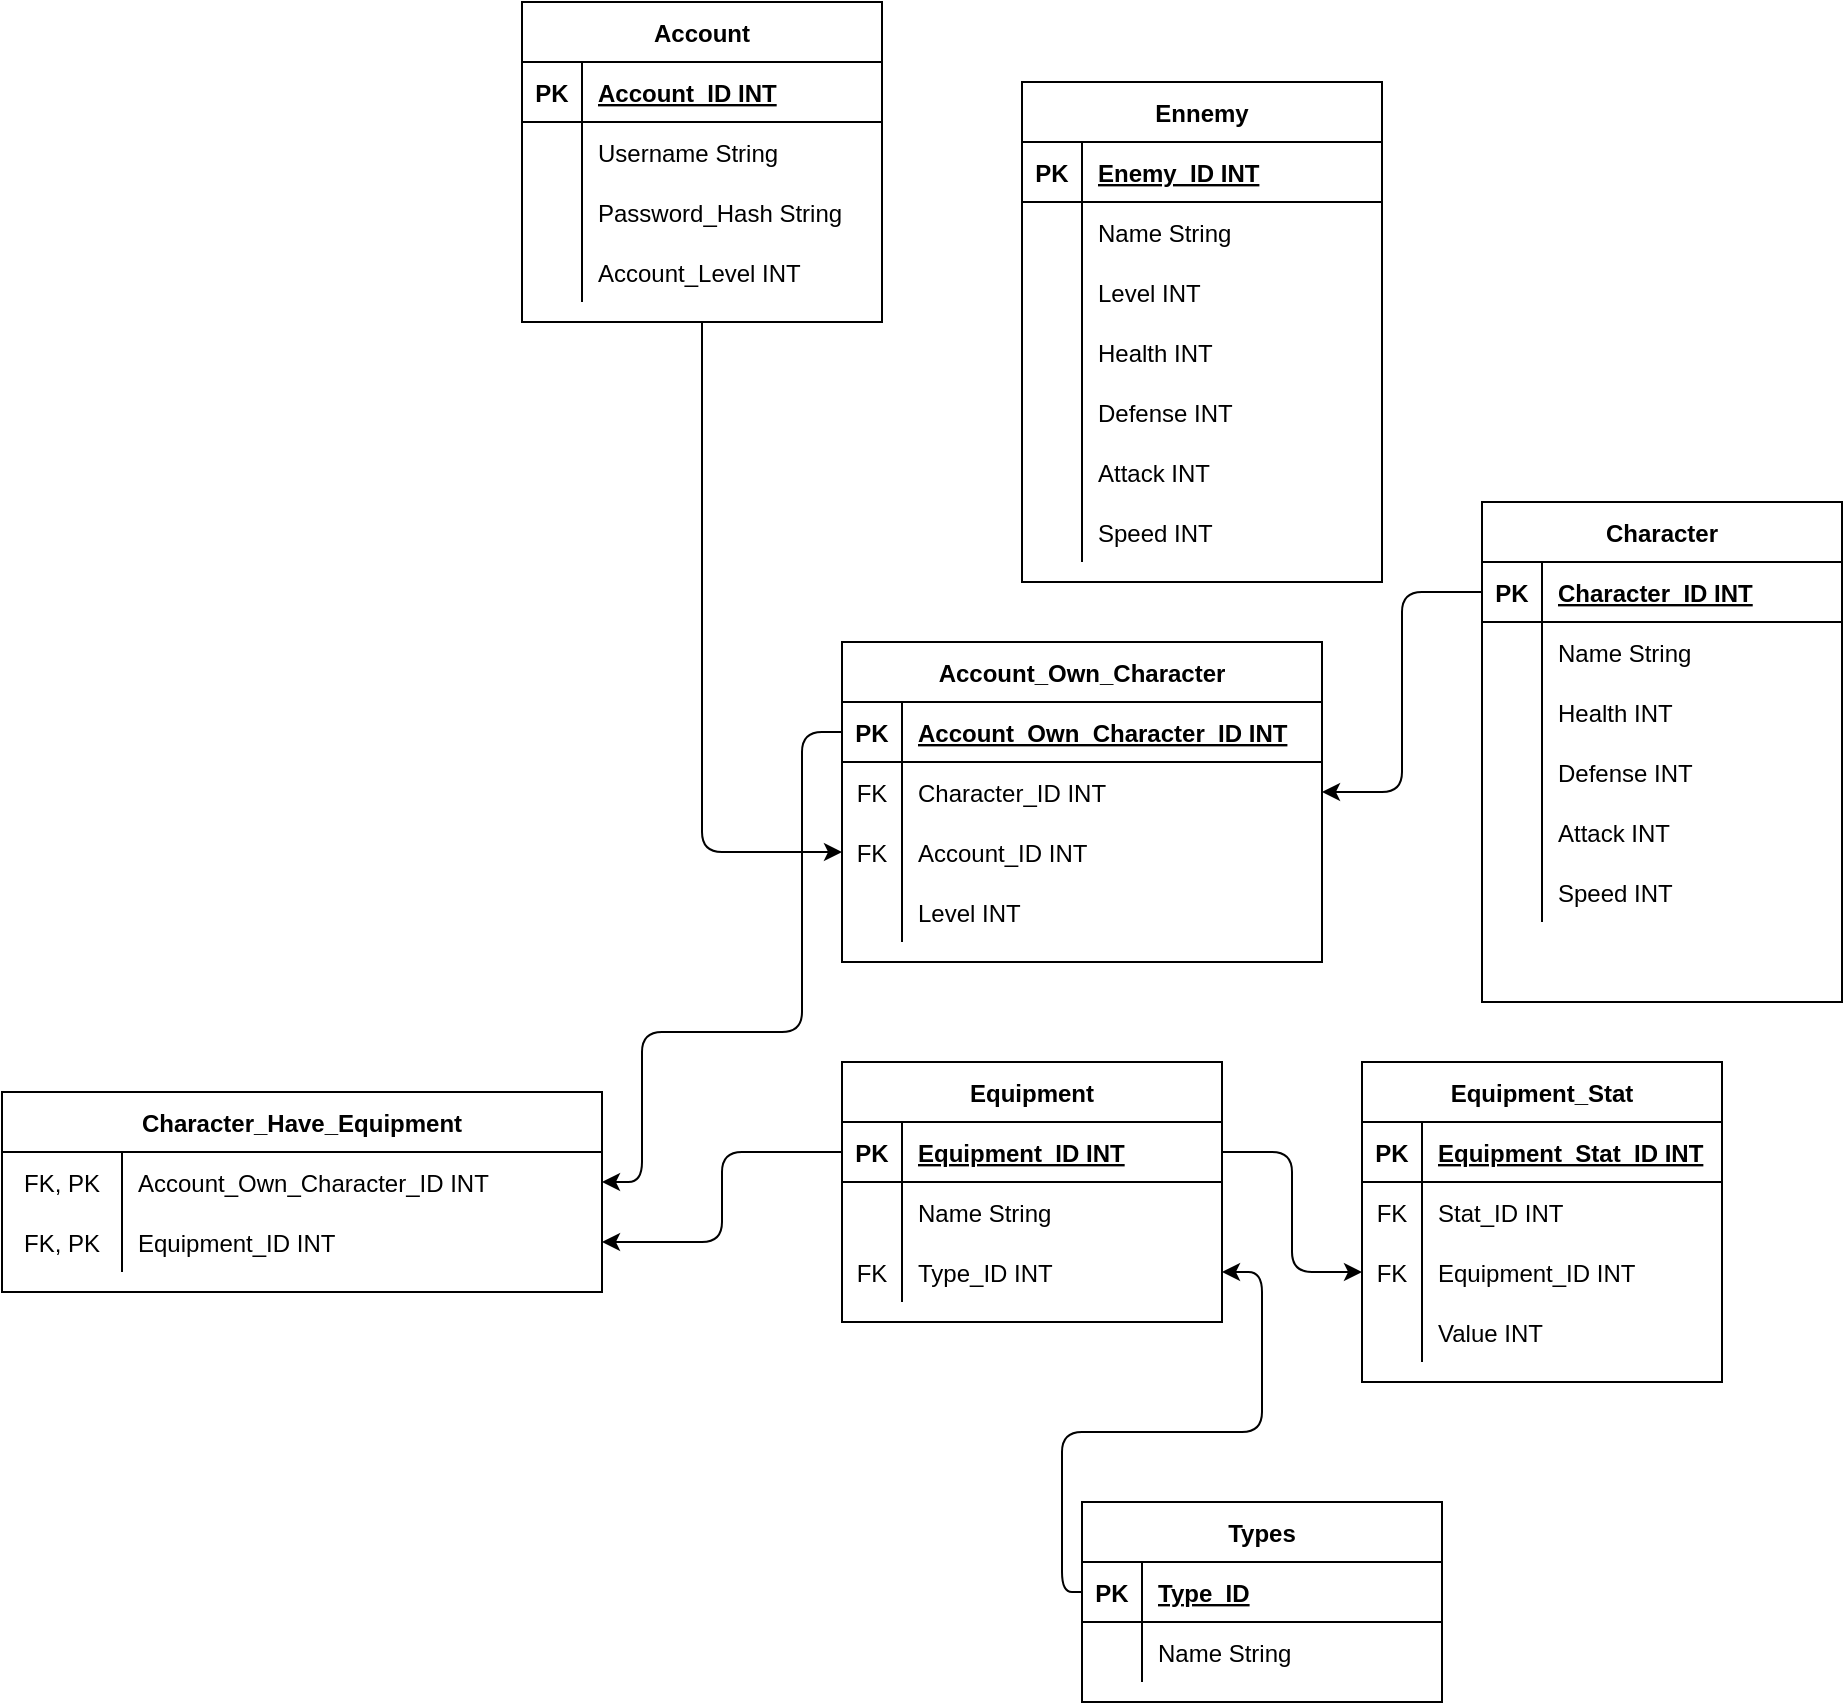<mxfile version="14.1.8" type="device"><diagram id="8hLPaaKzx66WJGvUgA-z" name="Page-1"><mxGraphModel dx="2489" dy="862" grid="1" gridSize="10" guides="1" tooltips="1" connect="1" arrows="1" fold="1" page="1" pageScale="1" pageWidth="827" pageHeight="1169" math="0" shadow="0"><root><mxCell id="0"/><mxCell id="1" parent="0"/><mxCell id="Fsltv_npvF8DQwQNt9KI-1" value="Account" style="shape=table;startSize=30;container=1;collapsible=1;childLayout=tableLayout;fixedRows=1;rowLines=0;fontStyle=1;align=center;resizeLast=1;" parent="1" vertex="1"><mxGeometry x="120" y="170" width="180" height="160" as="geometry"/></mxCell><mxCell id="Fsltv_npvF8DQwQNt9KI-2" value="" style="shape=partialRectangle;collapsible=0;dropTarget=0;pointerEvents=0;fillColor=none;top=0;left=0;bottom=1;right=0;points=[[0,0.5],[1,0.5]];portConstraint=eastwest;" parent="Fsltv_npvF8DQwQNt9KI-1" vertex="1"><mxGeometry y="30" width="180" height="30" as="geometry"/></mxCell><mxCell id="Fsltv_npvF8DQwQNt9KI-3" value="PK" style="shape=partialRectangle;connectable=0;fillColor=none;top=0;left=0;bottom=0;right=0;fontStyle=1;overflow=hidden;" parent="Fsltv_npvF8DQwQNt9KI-2" vertex="1"><mxGeometry width="30" height="30" as="geometry"/></mxCell><mxCell id="Fsltv_npvF8DQwQNt9KI-4" value="Account_ID INT" style="shape=partialRectangle;connectable=0;fillColor=none;top=0;left=0;bottom=0;right=0;align=left;spacingLeft=6;fontStyle=5;overflow=hidden;" parent="Fsltv_npvF8DQwQNt9KI-2" vertex="1"><mxGeometry x="30" width="150" height="30" as="geometry"/></mxCell><mxCell id="Fsltv_npvF8DQwQNt9KI-11" value="" style="shape=partialRectangle;collapsible=0;dropTarget=0;pointerEvents=0;fillColor=none;top=0;left=0;bottom=0;right=0;points=[[0,0.5],[1,0.5]];portConstraint=eastwest;" parent="Fsltv_npvF8DQwQNt9KI-1" vertex="1"><mxGeometry y="60" width="180" height="30" as="geometry"/></mxCell><mxCell id="Fsltv_npvF8DQwQNt9KI-12" value="" style="shape=partialRectangle;connectable=0;fillColor=none;top=0;left=0;bottom=0;right=0;editable=1;overflow=hidden;" parent="Fsltv_npvF8DQwQNt9KI-11" vertex="1"><mxGeometry width="30" height="30" as="geometry"/></mxCell><mxCell id="Fsltv_npvF8DQwQNt9KI-13" value="Username String" style="shape=partialRectangle;connectable=0;fillColor=none;top=0;left=0;bottom=0;right=0;align=left;spacingLeft=6;overflow=hidden;" parent="Fsltv_npvF8DQwQNt9KI-11" vertex="1"><mxGeometry x="30" width="150" height="30" as="geometry"/></mxCell><mxCell id="Fsltv_npvF8DQwQNt9KI-8" value="" style="shape=partialRectangle;collapsible=0;dropTarget=0;pointerEvents=0;fillColor=none;top=0;left=0;bottom=0;right=0;points=[[0,0.5],[1,0.5]];portConstraint=eastwest;" parent="Fsltv_npvF8DQwQNt9KI-1" vertex="1"><mxGeometry y="90" width="180" height="30" as="geometry"/></mxCell><mxCell id="Fsltv_npvF8DQwQNt9KI-9" value="" style="shape=partialRectangle;connectable=0;fillColor=none;top=0;left=0;bottom=0;right=0;editable=1;overflow=hidden;" parent="Fsltv_npvF8DQwQNt9KI-8" vertex="1"><mxGeometry width="30" height="30" as="geometry"/></mxCell><mxCell id="Fsltv_npvF8DQwQNt9KI-10" value="Password_Hash String" style="shape=partialRectangle;connectable=0;fillColor=none;top=0;left=0;bottom=0;right=0;align=left;spacingLeft=6;overflow=hidden;" parent="Fsltv_npvF8DQwQNt9KI-8" vertex="1"><mxGeometry x="30" width="150" height="30" as="geometry"/></mxCell><mxCell id="Fsltv_npvF8DQwQNt9KI-15" value="" style="shape=partialRectangle;collapsible=0;dropTarget=0;pointerEvents=0;fillColor=none;top=0;left=0;bottom=0;right=0;points=[[0,0.5],[1,0.5]];portConstraint=eastwest;" parent="Fsltv_npvF8DQwQNt9KI-1" vertex="1"><mxGeometry y="120" width="180" height="30" as="geometry"/></mxCell><mxCell id="Fsltv_npvF8DQwQNt9KI-16" value="" style="shape=partialRectangle;connectable=0;fillColor=none;top=0;left=0;bottom=0;right=0;fontStyle=0;overflow=hidden;" parent="Fsltv_npvF8DQwQNt9KI-15" vertex="1"><mxGeometry width="30" height="30" as="geometry"/></mxCell><mxCell id="Fsltv_npvF8DQwQNt9KI-17" value="Account_Level INT" style="shape=partialRectangle;connectable=0;fillColor=none;top=0;left=0;bottom=0;right=0;align=left;spacingLeft=6;fontStyle=0;overflow=hidden;" parent="Fsltv_npvF8DQwQNt9KI-15" vertex="1"><mxGeometry x="30" width="150" height="30" as="geometry"/></mxCell><mxCell id="Fsltv_npvF8DQwQNt9KI-21" value="Character" style="shape=table;startSize=30;container=1;collapsible=1;childLayout=tableLayout;fixedRows=1;rowLines=0;fontStyle=1;align=center;resizeLast=1;" parent="1" vertex="1"><mxGeometry x="600" y="420" width="180" height="250" as="geometry"/></mxCell><mxCell id="Fsltv_npvF8DQwQNt9KI-22" value="" style="shape=partialRectangle;collapsible=0;dropTarget=0;pointerEvents=0;fillColor=none;top=0;left=0;bottom=1;right=0;points=[[0,0.5],[1,0.5]];portConstraint=eastwest;" parent="Fsltv_npvF8DQwQNt9KI-21" vertex="1"><mxGeometry y="30" width="180" height="30" as="geometry"/></mxCell><mxCell id="Fsltv_npvF8DQwQNt9KI-23" value="PK" style="shape=partialRectangle;connectable=0;fillColor=none;top=0;left=0;bottom=0;right=0;fontStyle=1;overflow=hidden;" parent="Fsltv_npvF8DQwQNt9KI-22" vertex="1"><mxGeometry width="30" height="30" as="geometry"/></mxCell><mxCell id="Fsltv_npvF8DQwQNt9KI-24" value="Character_ID INT" style="shape=partialRectangle;connectable=0;fillColor=none;top=0;left=0;bottom=0;right=0;align=left;spacingLeft=6;fontStyle=5;overflow=hidden;" parent="Fsltv_npvF8DQwQNt9KI-22" vertex="1"><mxGeometry x="30" width="150" height="30" as="geometry"/></mxCell><mxCell id="Fsltv_npvF8DQwQNt9KI-25" value="" style="shape=partialRectangle;collapsible=0;dropTarget=0;pointerEvents=0;fillColor=none;top=0;left=0;bottom=0;right=0;points=[[0,0.5],[1,0.5]];portConstraint=eastwest;" parent="Fsltv_npvF8DQwQNt9KI-21" vertex="1"><mxGeometry y="60" width="180" height="30" as="geometry"/></mxCell><mxCell id="Fsltv_npvF8DQwQNt9KI-26" value="" style="shape=partialRectangle;connectable=0;fillColor=none;top=0;left=0;bottom=0;right=0;editable=1;overflow=hidden;" parent="Fsltv_npvF8DQwQNt9KI-25" vertex="1"><mxGeometry width="30" height="30" as="geometry"/></mxCell><mxCell id="Fsltv_npvF8DQwQNt9KI-27" value="Name String" style="shape=partialRectangle;connectable=0;fillColor=none;top=0;left=0;bottom=0;right=0;align=left;spacingLeft=6;overflow=hidden;" parent="Fsltv_npvF8DQwQNt9KI-25" vertex="1"><mxGeometry x="30" width="150" height="30" as="geometry"/></mxCell><mxCell id="Fsltv_npvF8DQwQNt9KI-93" value="" style="shape=partialRectangle;collapsible=0;dropTarget=0;pointerEvents=0;fillColor=none;top=0;left=0;bottom=0;right=0;points=[[0,0.5],[1,0.5]];portConstraint=eastwest;" parent="Fsltv_npvF8DQwQNt9KI-21" vertex="1"><mxGeometry y="90" width="180" height="30" as="geometry"/></mxCell><mxCell id="Fsltv_npvF8DQwQNt9KI-94" value="" style="shape=partialRectangle;connectable=0;fillColor=none;top=0;left=0;bottom=0;right=0;editable=1;overflow=hidden;" parent="Fsltv_npvF8DQwQNt9KI-93" vertex="1"><mxGeometry width="30" height="30" as="geometry"/></mxCell><mxCell id="Fsltv_npvF8DQwQNt9KI-95" value="Health INT" style="shape=partialRectangle;connectable=0;fillColor=none;top=0;left=0;bottom=0;right=0;align=left;spacingLeft=6;overflow=hidden;" parent="Fsltv_npvF8DQwQNt9KI-93" vertex="1"><mxGeometry x="30" width="150" height="30" as="geometry"/></mxCell><mxCell id="Fsltv_npvF8DQwQNt9KI-31" value="" style="shape=partialRectangle;collapsible=0;dropTarget=0;pointerEvents=0;fillColor=none;top=0;left=0;bottom=0;right=0;points=[[0,0.5],[1,0.5]];portConstraint=eastwest;" parent="Fsltv_npvF8DQwQNt9KI-21" vertex="1"><mxGeometry y="120" width="180" height="30" as="geometry"/></mxCell><mxCell id="Fsltv_npvF8DQwQNt9KI-32" value="" style="shape=partialRectangle;connectable=0;fillColor=none;top=0;left=0;bottom=0;right=0;fontStyle=0;overflow=hidden;" parent="Fsltv_npvF8DQwQNt9KI-31" vertex="1"><mxGeometry width="30" height="30" as="geometry"/></mxCell><mxCell id="Fsltv_npvF8DQwQNt9KI-33" value="Defense INT" style="shape=partialRectangle;connectable=0;fillColor=none;top=0;left=0;bottom=0;right=0;align=left;spacingLeft=6;fontStyle=0;overflow=hidden;" parent="Fsltv_npvF8DQwQNt9KI-31" vertex="1"><mxGeometry x="30" width="150" height="30" as="geometry"/></mxCell><mxCell id="Fsltv_npvF8DQwQNt9KI-96" value="" style="shape=partialRectangle;collapsible=0;dropTarget=0;pointerEvents=0;fillColor=none;top=0;left=0;bottom=0;right=0;points=[[0,0.5],[1,0.5]];portConstraint=eastwest;" parent="Fsltv_npvF8DQwQNt9KI-21" vertex="1"><mxGeometry y="150" width="180" height="30" as="geometry"/></mxCell><mxCell id="Fsltv_npvF8DQwQNt9KI-97" value="" style="shape=partialRectangle;connectable=0;fillColor=none;top=0;left=0;bottom=0;right=0;editable=1;overflow=hidden;" parent="Fsltv_npvF8DQwQNt9KI-96" vertex="1"><mxGeometry width="30" height="30" as="geometry"/></mxCell><mxCell id="Fsltv_npvF8DQwQNt9KI-98" value="Attack INT" style="shape=partialRectangle;connectable=0;fillColor=none;top=0;left=0;bottom=0;right=0;align=left;spacingLeft=6;overflow=hidden;" parent="Fsltv_npvF8DQwQNt9KI-96" vertex="1"><mxGeometry x="30" width="150" height="30" as="geometry"/></mxCell><mxCell id="Fsltv_npvF8DQwQNt9KI-99" value="" style="shape=partialRectangle;collapsible=0;dropTarget=0;pointerEvents=0;fillColor=none;top=0;left=0;bottom=0;right=0;points=[[0,0.5],[1,0.5]];portConstraint=eastwest;" parent="Fsltv_npvF8DQwQNt9KI-21" vertex="1"><mxGeometry y="180" width="180" height="30" as="geometry"/></mxCell><mxCell id="Fsltv_npvF8DQwQNt9KI-100" value="" style="shape=partialRectangle;connectable=0;fillColor=none;top=0;left=0;bottom=0;right=0;editable=1;overflow=hidden;" parent="Fsltv_npvF8DQwQNt9KI-99" vertex="1"><mxGeometry width="30" height="30" as="geometry"/></mxCell><mxCell id="Fsltv_npvF8DQwQNt9KI-101" value="Speed INT" style="shape=partialRectangle;connectable=0;fillColor=none;top=0;left=0;bottom=0;right=0;align=left;spacingLeft=6;overflow=hidden;" parent="Fsltv_npvF8DQwQNt9KI-99" vertex="1"><mxGeometry x="30" width="150" height="30" as="geometry"/></mxCell><mxCell id="Fsltv_npvF8DQwQNt9KI-34" value="Ennemy" style="shape=table;startSize=30;container=1;collapsible=1;childLayout=tableLayout;fixedRows=1;rowLines=0;fontStyle=1;align=center;resizeLast=1;" parent="1" vertex="1"><mxGeometry x="370" y="210" width="180" height="250" as="geometry"/></mxCell><mxCell id="Fsltv_npvF8DQwQNt9KI-35" value="" style="shape=partialRectangle;collapsible=0;dropTarget=0;pointerEvents=0;fillColor=none;top=0;left=0;bottom=1;right=0;points=[[0,0.5],[1,0.5]];portConstraint=eastwest;" parent="Fsltv_npvF8DQwQNt9KI-34" vertex="1"><mxGeometry y="30" width="180" height="30" as="geometry"/></mxCell><mxCell id="Fsltv_npvF8DQwQNt9KI-36" value="PK" style="shape=partialRectangle;connectable=0;fillColor=none;top=0;left=0;bottom=0;right=0;fontStyle=1;overflow=hidden;" parent="Fsltv_npvF8DQwQNt9KI-35" vertex="1"><mxGeometry width="30" height="30" as="geometry"/></mxCell><mxCell id="Fsltv_npvF8DQwQNt9KI-37" value="Enemy_ID INT" style="shape=partialRectangle;connectable=0;fillColor=none;top=0;left=0;bottom=0;right=0;align=left;spacingLeft=6;fontStyle=5;overflow=hidden;" parent="Fsltv_npvF8DQwQNt9KI-35" vertex="1"><mxGeometry x="30" width="150" height="30" as="geometry"/></mxCell><mxCell id="Fsltv_npvF8DQwQNt9KI-38" value="" style="shape=partialRectangle;collapsible=0;dropTarget=0;pointerEvents=0;fillColor=none;top=0;left=0;bottom=0;right=0;points=[[0,0.5],[1,0.5]];portConstraint=eastwest;" parent="Fsltv_npvF8DQwQNt9KI-34" vertex="1"><mxGeometry y="60" width="180" height="30" as="geometry"/></mxCell><mxCell id="Fsltv_npvF8DQwQNt9KI-39" value="" style="shape=partialRectangle;connectable=0;fillColor=none;top=0;left=0;bottom=0;right=0;editable=1;overflow=hidden;" parent="Fsltv_npvF8DQwQNt9KI-38" vertex="1"><mxGeometry width="30" height="30" as="geometry"/></mxCell><mxCell id="Fsltv_npvF8DQwQNt9KI-40" value="Name String" style="shape=partialRectangle;connectable=0;fillColor=none;top=0;left=0;bottom=0;right=0;align=left;spacingLeft=6;overflow=hidden;" parent="Fsltv_npvF8DQwQNt9KI-38" vertex="1"><mxGeometry x="30" width="150" height="30" as="geometry"/></mxCell><mxCell id="Fsltv_npvF8DQwQNt9KI-41" value="" style="shape=partialRectangle;collapsible=0;dropTarget=0;pointerEvents=0;fillColor=none;top=0;left=0;bottom=0;right=0;points=[[0,0.5],[1,0.5]];portConstraint=eastwest;" parent="Fsltv_npvF8DQwQNt9KI-34" vertex="1"><mxGeometry y="90" width="180" height="30" as="geometry"/></mxCell><mxCell id="Fsltv_npvF8DQwQNt9KI-42" value="" style="shape=partialRectangle;connectable=0;fillColor=none;top=0;left=0;bottom=0;right=0;editable=1;overflow=hidden;" parent="Fsltv_npvF8DQwQNt9KI-41" vertex="1"><mxGeometry width="30" height="30" as="geometry"/></mxCell><mxCell id="Fsltv_npvF8DQwQNt9KI-43" value="Level INT" style="shape=partialRectangle;connectable=0;fillColor=none;top=0;left=0;bottom=0;right=0;align=left;spacingLeft=6;overflow=hidden;" parent="Fsltv_npvF8DQwQNt9KI-41" vertex="1"><mxGeometry x="30" width="150" height="30" as="geometry"/></mxCell><mxCell id="Fsltv_npvF8DQwQNt9KI-44" value="" style="shape=partialRectangle;collapsible=0;dropTarget=0;pointerEvents=0;fillColor=none;top=0;left=0;bottom=0;right=0;points=[[0,0.5],[1,0.5]];portConstraint=eastwest;" parent="Fsltv_npvF8DQwQNt9KI-34" vertex="1"><mxGeometry y="120" width="180" height="30" as="geometry"/></mxCell><mxCell id="Fsltv_npvF8DQwQNt9KI-45" value="" style="shape=partialRectangle;connectable=0;fillColor=none;top=0;left=0;bottom=0;right=0;editable=1;overflow=hidden;" parent="Fsltv_npvF8DQwQNt9KI-44" vertex="1"><mxGeometry width="30" height="30" as="geometry"/></mxCell><mxCell id="Fsltv_npvF8DQwQNt9KI-46" value="Health INT" style="shape=partialRectangle;connectable=0;fillColor=none;top=0;left=0;bottom=0;right=0;align=left;spacingLeft=6;overflow=hidden;" parent="Fsltv_npvF8DQwQNt9KI-44" vertex="1"><mxGeometry x="30" width="150" height="30" as="geometry"/></mxCell><mxCell id="Fsltv_npvF8DQwQNt9KI-119" value="" style="shape=partialRectangle;collapsible=0;dropTarget=0;pointerEvents=0;fillColor=none;top=0;left=0;bottom=0;right=0;points=[[0,0.5],[1,0.5]];portConstraint=eastwest;" parent="Fsltv_npvF8DQwQNt9KI-34" vertex="1"><mxGeometry y="150" width="180" height="30" as="geometry"/></mxCell><mxCell id="Fsltv_npvF8DQwQNt9KI-120" value="" style="shape=partialRectangle;connectable=0;fillColor=none;top=0;left=0;bottom=0;right=0;editable=1;overflow=hidden;" parent="Fsltv_npvF8DQwQNt9KI-119" vertex="1"><mxGeometry width="30" height="30" as="geometry"/></mxCell><mxCell id="Fsltv_npvF8DQwQNt9KI-121" value="Defense INT" style="shape=partialRectangle;connectable=0;fillColor=none;top=0;left=0;bottom=0;right=0;align=left;spacingLeft=6;overflow=hidden;" parent="Fsltv_npvF8DQwQNt9KI-119" vertex="1"><mxGeometry x="30" width="150" height="30" as="geometry"/></mxCell><mxCell id="Fsltv_npvF8DQwQNt9KI-122" value="" style="shape=partialRectangle;collapsible=0;dropTarget=0;pointerEvents=0;fillColor=none;top=0;left=0;bottom=0;right=0;points=[[0,0.5],[1,0.5]];portConstraint=eastwest;" parent="Fsltv_npvF8DQwQNt9KI-34" vertex="1"><mxGeometry y="180" width="180" height="30" as="geometry"/></mxCell><mxCell id="Fsltv_npvF8DQwQNt9KI-123" value="" style="shape=partialRectangle;connectable=0;fillColor=none;top=0;left=0;bottom=0;right=0;editable=1;overflow=hidden;" parent="Fsltv_npvF8DQwQNt9KI-122" vertex="1"><mxGeometry width="30" height="30" as="geometry"/></mxCell><mxCell id="Fsltv_npvF8DQwQNt9KI-124" value="Attack INT" style="shape=partialRectangle;connectable=0;fillColor=none;top=0;left=0;bottom=0;right=0;align=left;spacingLeft=6;overflow=hidden;" parent="Fsltv_npvF8DQwQNt9KI-122" vertex="1"><mxGeometry x="30" width="150" height="30" as="geometry"/></mxCell><mxCell id="Fsltv_npvF8DQwQNt9KI-125" value="" style="shape=partialRectangle;collapsible=0;dropTarget=0;pointerEvents=0;fillColor=none;top=0;left=0;bottom=0;right=0;points=[[0,0.5],[1,0.5]];portConstraint=eastwest;" parent="Fsltv_npvF8DQwQNt9KI-34" vertex="1"><mxGeometry y="210" width="180" height="30" as="geometry"/></mxCell><mxCell id="Fsltv_npvF8DQwQNt9KI-126" value="" style="shape=partialRectangle;connectable=0;fillColor=none;top=0;left=0;bottom=0;right=0;editable=1;overflow=hidden;" parent="Fsltv_npvF8DQwQNt9KI-125" vertex="1"><mxGeometry width="30" height="30" as="geometry"/></mxCell><mxCell id="Fsltv_npvF8DQwQNt9KI-127" value="Speed INT" style="shape=partialRectangle;connectable=0;fillColor=none;top=0;left=0;bottom=0;right=0;align=left;spacingLeft=6;overflow=hidden;" parent="Fsltv_npvF8DQwQNt9KI-125" vertex="1"><mxGeometry x="30" width="150" height="30" as="geometry"/></mxCell><mxCell id="Fsltv_npvF8DQwQNt9KI-60" value="Equipment" style="shape=table;startSize=30;container=1;collapsible=1;childLayout=tableLayout;fixedRows=1;rowLines=0;fontStyle=1;align=center;resizeLast=1;" parent="1" vertex="1"><mxGeometry x="280" y="700" width="190" height="130" as="geometry"/></mxCell><mxCell id="Fsltv_npvF8DQwQNt9KI-61" value="" style="shape=partialRectangle;collapsible=0;dropTarget=0;pointerEvents=0;fillColor=none;top=0;left=0;bottom=1;right=0;points=[[0,0.5],[1,0.5]];portConstraint=eastwest;" parent="Fsltv_npvF8DQwQNt9KI-60" vertex="1"><mxGeometry y="30" width="190" height="30" as="geometry"/></mxCell><mxCell id="Fsltv_npvF8DQwQNt9KI-62" value="PK" style="shape=partialRectangle;connectable=0;fillColor=none;top=0;left=0;bottom=0;right=0;fontStyle=1;overflow=hidden;" parent="Fsltv_npvF8DQwQNt9KI-61" vertex="1"><mxGeometry width="30" height="30" as="geometry"/></mxCell><mxCell id="Fsltv_npvF8DQwQNt9KI-63" value="Equipment_ID INT" style="shape=partialRectangle;connectable=0;fillColor=none;top=0;left=0;bottom=0;right=0;align=left;spacingLeft=6;fontStyle=5;overflow=hidden;" parent="Fsltv_npvF8DQwQNt9KI-61" vertex="1"><mxGeometry x="30" width="160" height="30" as="geometry"/></mxCell><mxCell id="Fsltv_npvF8DQwQNt9KI-67" value="" style="shape=partialRectangle;collapsible=0;dropTarget=0;pointerEvents=0;fillColor=none;top=0;left=0;bottom=0;right=0;points=[[0,0.5],[1,0.5]];portConstraint=eastwest;" parent="Fsltv_npvF8DQwQNt9KI-60" vertex="1"><mxGeometry y="60" width="190" height="30" as="geometry"/></mxCell><mxCell id="Fsltv_npvF8DQwQNt9KI-68" value="" style="shape=partialRectangle;connectable=0;fillColor=none;top=0;left=0;bottom=0;right=0;editable=1;overflow=hidden;" parent="Fsltv_npvF8DQwQNt9KI-67" vertex="1"><mxGeometry width="30" height="30" as="geometry"/></mxCell><mxCell id="Fsltv_npvF8DQwQNt9KI-69" value="Name String" style="shape=partialRectangle;connectable=0;fillColor=none;top=0;left=0;bottom=0;right=0;align=left;spacingLeft=6;overflow=hidden;" parent="Fsltv_npvF8DQwQNt9KI-67" vertex="1"><mxGeometry x="30" width="160" height="30" as="geometry"/></mxCell><mxCell id="Fsltv_npvF8DQwQNt9KI-64" value="" style="shape=partialRectangle;collapsible=0;dropTarget=0;pointerEvents=0;fillColor=none;top=0;left=0;bottom=0;right=0;points=[[0,0.5],[1,0.5]];portConstraint=eastwest;" parent="Fsltv_npvF8DQwQNt9KI-60" vertex="1"><mxGeometry y="90" width="190" height="30" as="geometry"/></mxCell><mxCell id="Fsltv_npvF8DQwQNt9KI-65" value="FK" style="shape=partialRectangle;connectable=0;fillColor=none;top=0;left=0;bottom=0;right=0;editable=1;overflow=hidden;" parent="Fsltv_npvF8DQwQNt9KI-64" vertex="1"><mxGeometry width="30" height="30" as="geometry"/></mxCell><mxCell id="Fsltv_npvF8DQwQNt9KI-66" value="Type_ID INT" style="shape=partialRectangle;connectable=0;fillColor=none;top=0;left=0;bottom=0;right=0;align=left;spacingLeft=6;overflow=hidden;" parent="Fsltv_npvF8DQwQNt9KI-64" vertex="1"><mxGeometry x="30" width="160" height="30" as="geometry"/></mxCell><mxCell id="M9gn-WIQzq9Wa4pkbWay-1" value="Types" style="shape=table;startSize=30;container=1;collapsible=1;childLayout=tableLayout;fixedRows=1;rowLines=0;fontStyle=1;align=center;resizeLast=1;" parent="1" vertex="1"><mxGeometry x="400" y="920" width="180" height="100" as="geometry"/></mxCell><mxCell id="M9gn-WIQzq9Wa4pkbWay-2" value="" style="shape=partialRectangle;collapsible=0;dropTarget=0;pointerEvents=0;fillColor=none;top=0;left=0;bottom=1;right=0;points=[[0,0.5],[1,0.5]];portConstraint=eastwest;" parent="M9gn-WIQzq9Wa4pkbWay-1" vertex="1"><mxGeometry y="30" width="180" height="30" as="geometry"/></mxCell><mxCell id="M9gn-WIQzq9Wa4pkbWay-3" value="PK" style="shape=partialRectangle;connectable=0;fillColor=none;top=0;left=0;bottom=0;right=0;fontStyle=1;overflow=hidden;" parent="M9gn-WIQzq9Wa4pkbWay-2" vertex="1"><mxGeometry width="30" height="30" as="geometry"/></mxCell><mxCell id="M9gn-WIQzq9Wa4pkbWay-4" value="Type_ID" style="shape=partialRectangle;connectable=0;fillColor=none;top=0;left=0;bottom=0;right=0;align=left;spacingLeft=6;fontStyle=5;overflow=hidden;" parent="M9gn-WIQzq9Wa4pkbWay-2" vertex="1"><mxGeometry x="30" width="150" height="30" as="geometry"/></mxCell><mxCell id="M9gn-WIQzq9Wa4pkbWay-5" value="" style="shape=partialRectangle;collapsible=0;dropTarget=0;pointerEvents=0;fillColor=none;top=0;left=0;bottom=0;right=0;points=[[0,0.5],[1,0.5]];portConstraint=eastwest;" parent="M9gn-WIQzq9Wa4pkbWay-1" vertex="1"><mxGeometry y="60" width="180" height="30" as="geometry"/></mxCell><mxCell id="M9gn-WIQzq9Wa4pkbWay-6" value="" style="shape=partialRectangle;connectable=0;fillColor=none;top=0;left=0;bottom=0;right=0;editable=1;overflow=hidden;" parent="M9gn-WIQzq9Wa4pkbWay-5" vertex="1"><mxGeometry width="30" height="30" as="geometry"/></mxCell><mxCell id="M9gn-WIQzq9Wa4pkbWay-7" value="Name String" style="shape=partialRectangle;connectable=0;fillColor=none;top=0;left=0;bottom=0;right=0;align=left;spacingLeft=6;overflow=hidden;" parent="M9gn-WIQzq9Wa4pkbWay-5" vertex="1"><mxGeometry x="30" width="150" height="30" as="geometry"/></mxCell><mxCell id="M9gn-WIQzq9Wa4pkbWay-58" value="Equipment_Stat" style="shape=table;startSize=30;container=1;collapsible=1;childLayout=tableLayout;fixedRows=1;rowLines=0;fontStyle=1;align=center;resizeLast=1;" parent="1" vertex="1"><mxGeometry x="540" y="700" width="180" height="160" as="geometry"/></mxCell><mxCell id="M9gn-WIQzq9Wa4pkbWay-59" value="" style="shape=partialRectangle;collapsible=0;dropTarget=0;pointerEvents=0;fillColor=none;top=0;left=0;bottom=1;right=0;points=[[0,0.5],[1,0.5]];portConstraint=eastwest;" parent="M9gn-WIQzq9Wa4pkbWay-58" vertex="1"><mxGeometry y="30" width="180" height="30" as="geometry"/></mxCell><mxCell id="M9gn-WIQzq9Wa4pkbWay-60" value="PK" style="shape=partialRectangle;connectable=0;fillColor=none;top=0;left=0;bottom=0;right=0;fontStyle=1;overflow=hidden;" parent="M9gn-WIQzq9Wa4pkbWay-59" vertex="1"><mxGeometry width="30" height="30" as="geometry"/></mxCell><mxCell id="M9gn-WIQzq9Wa4pkbWay-61" value="Equipment_Stat_ID INT" style="shape=partialRectangle;connectable=0;fillColor=none;top=0;left=0;bottom=0;right=0;align=left;spacingLeft=6;fontStyle=5;overflow=hidden;" parent="M9gn-WIQzq9Wa4pkbWay-59" vertex="1"><mxGeometry x="30" width="150" height="30" as="geometry"/></mxCell><mxCell id="M9gn-WIQzq9Wa4pkbWay-62" value="" style="shape=partialRectangle;collapsible=0;dropTarget=0;pointerEvents=0;fillColor=none;top=0;left=0;bottom=0;right=0;points=[[0,0.5],[1,0.5]];portConstraint=eastwest;" parent="M9gn-WIQzq9Wa4pkbWay-58" vertex="1"><mxGeometry y="60" width="180" height="30" as="geometry"/></mxCell><mxCell id="M9gn-WIQzq9Wa4pkbWay-63" value="FK" style="shape=partialRectangle;connectable=0;fillColor=none;top=0;left=0;bottom=0;right=0;editable=1;overflow=hidden;" parent="M9gn-WIQzq9Wa4pkbWay-62" vertex="1"><mxGeometry width="30" height="30" as="geometry"/></mxCell><mxCell id="M9gn-WIQzq9Wa4pkbWay-64" value="Stat_ID INT" style="shape=partialRectangle;connectable=0;fillColor=none;top=0;left=0;bottom=0;right=0;align=left;spacingLeft=6;overflow=hidden;" parent="M9gn-WIQzq9Wa4pkbWay-62" vertex="1"><mxGeometry x="30" width="150" height="30" as="geometry"/></mxCell><mxCell id="M9gn-WIQzq9Wa4pkbWay-65" value="" style="shape=partialRectangle;collapsible=0;dropTarget=0;pointerEvents=0;fillColor=none;top=0;left=0;bottom=0;right=0;points=[[0,0.5],[1,0.5]];portConstraint=eastwest;" parent="M9gn-WIQzq9Wa4pkbWay-58" vertex="1"><mxGeometry y="90" width="180" height="30" as="geometry"/></mxCell><mxCell id="M9gn-WIQzq9Wa4pkbWay-66" value="FK" style="shape=partialRectangle;connectable=0;fillColor=none;top=0;left=0;bottom=0;right=0;editable=1;overflow=hidden;" parent="M9gn-WIQzq9Wa4pkbWay-65" vertex="1"><mxGeometry width="30" height="30" as="geometry"/></mxCell><mxCell id="M9gn-WIQzq9Wa4pkbWay-67" value="Equipment_ID INT" style="shape=partialRectangle;connectable=0;fillColor=none;top=0;left=0;bottom=0;right=0;align=left;spacingLeft=6;overflow=hidden;" parent="M9gn-WIQzq9Wa4pkbWay-65" vertex="1"><mxGeometry x="30" width="150" height="30" as="geometry"/></mxCell><mxCell id="M9gn-WIQzq9Wa4pkbWay-68" value="" style="shape=partialRectangle;collapsible=0;dropTarget=0;pointerEvents=0;fillColor=none;top=0;left=0;bottom=0;right=0;points=[[0,0.5],[1,0.5]];portConstraint=eastwest;" parent="M9gn-WIQzq9Wa4pkbWay-58" vertex="1"><mxGeometry y="120" width="180" height="30" as="geometry"/></mxCell><mxCell id="M9gn-WIQzq9Wa4pkbWay-69" value="" style="shape=partialRectangle;connectable=0;fillColor=none;top=0;left=0;bottom=0;right=0;editable=1;overflow=hidden;" parent="M9gn-WIQzq9Wa4pkbWay-68" vertex="1"><mxGeometry width="30" height="30" as="geometry"/></mxCell><mxCell id="M9gn-WIQzq9Wa4pkbWay-70" value="Value INT" style="shape=partialRectangle;connectable=0;fillColor=none;top=0;left=0;bottom=0;right=0;align=left;spacingLeft=6;overflow=hidden;" parent="M9gn-WIQzq9Wa4pkbWay-68" vertex="1"><mxGeometry x="30" width="150" height="30" as="geometry"/></mxCell><mxCell id="M9gn-WIQzq9Wa4pkbWay-78" value="" style="endArrow=classic;html=1;entryX=0;entryY=0.5;entryDx=0;entryDy=0;exitX=1;exitY=0.5;exitDx=0;exitDy=0;edgeStyle=orthogonalEdgeStyle;" parent="1" source="Fsltv_npvF8DQwQNt9KI-61" target="M9gn-WIQzq9Wa4pkbWay-65" edge="1"><mxGeometry width="50" height="50" relative="1" as="geometry"><mxPoint x="400" y="960" as="sourcePoint"/><mxPoint x="450" y="910" as="targetPoint"/></mxGeometry></mxCell><mxCell id="M9gn-WIQzq9Wa4pkbWay-79" value="" style="endArrow=classic;html=1;exitX=0;exitY=0.5;exitDx=0;exitDy=0;entryX=1;entryY=0.5;entryDx=0;entryDy=0;edgeStyle=orthogonalEdgeStyle;" parent="1" source="M9gn-WIQzq9Wa4pkbWay-2" target="Fsltv_npvF8DQwQNt9KI-64" edge="1"><mxGeometry width="50" height="50" relative="1" as="geometry"><mxPoint x="300" y="960" as="sourcePoint"/><mxPoint x="350" y="910" as="targetPoint"/><Array as="points"><mxPoint x="390" y="965"/><mxPoint x="390" y="885"/><mxPoint x="490" y="885"/><mxPoint x="490" y="805"/></Array></mxGeometry></mxCell><mxCell id="M9gn-WIQzq9Wa4pkbWay-81" value="" style="endArrow=classic;html=1;entryX=1;entryY=0.5;entryDx=0;entryDy=0;edgeStyle=orthogonalEdgeStyle;exitX=0;exitY=0.5;exitDx=0;exitDy=0;" parent="1" source="Fsltv_npvF8DQwQNt9KI-61" target="nCvIVkod80T50m-HOGZN-8" edge="1"><mxGeometry width="50" height="50" relative="1" as="geometry"><mxPoint x="230" y="780" as="sourcePoint"/><mxPoint x="200" y="870" as="targetPoint"/></mxGeometry></mxCell><mxCell id="M9gn-WIQzq9Wa4pkbWay-90" value="Account_Own_Character" style="shape=table;startSize=30;container=1;collapsible=1;childLayout=tableLayout;fixedRows=1;rowLines=0;fontStyle=1;align=center;resizeLast=1;" parent="1" vertex="1"><mxGeometry x="280" y="490" width="240" height="160" as="geometry"/></mxCell><mxCell id="M9gn-WIQzq9Wa4pkbWay-91" value="" style="shape=partialRectangle;collapsible=0;dropTarget=0;pointerEvents=0;fillColor=none;top=0;left=0;bottom=1;right=0;points=[[0,0.5],[1,0.5]];portConstraint=eastwest;" parent="M9gn-WIQzq9Wa4pkbWay-90" vertex="1"><mxGeometry y="30" width="240" height="30" as="geometry"/></mxCell><mxCell id="M9gn-WIQzq9Wa4pkbWay-92" value="PK" style="shape=partialRectangle;connectable=0;fillColor=none;top=0;left=0;bottom=0;right=0;fontStyle=1;overflow=hidden;" parent="M9gn-WIQzq9Wa4pkbWay-91" vertex="1"><mxGeometry width="30" height="30" as="geometry"/></mxCell><mxCell id="M9gn-WIQzq9Wa4pkbWay-93" value="Account_Own_Character_ID INT" style="shape=partialRectangle;connectable=0;fillColor=none;top=0;left=0;bottom=0;right=0;align=left;spacingLeft=6;fontStyle=5;overflow=hidden;" parent="M9gn-WIQzq9Wa4pkbWay-91" vertex="1"><mxGeometry x="30" width="210" height="30" as="geometry"/></mxCell><mxCell id="M9gn-WIQzq9Wa4pkbWay-94" value="" style="shape=partialRectangle;collapsible=0;dropTarget=0;pointerEvents=0;fillColor=none;top=0;left=0;bottom=0;right=0;points=[[0,0.5],[1,0.5]];portConstraint=eastwest;" parent="M9gn-WIQzq9Wa4pkbWay-90" vertex="1"><mxGeometry y="60" width="240" height="30" as="geometry"/></mxCell><mxCell id="M9gn-WIQzq9Wa4pkbWay-95" value="FK" style="shape=partialRectangle;connectable=0;fillColor=none;top=0;left=0;bottom=0;right=0;editable=1;overflow=hidden;" parent="M9gn-WIQzq9Wa4pkbWay-94" vertex="1"><mxGeometry width="30" height="30" as="geometry"/></mxCell><mxCell id="M9gn-WIQzq9Wa4pkbWay-96" value="Character_ID INT" style="shape=partialRectangle;connectable=0;fillColor=none;top=0;left=0;bottom=0;right=0;align=left;spacingLeft=6;overflow=hidden;" parent="M9gn-WIQzq9Wa4pkbWay-94" vertex="1"><mxGeometry x="30" width="210" height="30" as="geometry"/></mxCell><mxCell id="M9gn-WIQzq9Wa4pkbWay-97" value="" style="shape=partialRectangle;collapsible=0;dropTarget=0;pointerEvents=0;fillColor=none;top=0;left=0;bottom=0;right=0;points=[[0,0.5],[1,0.5]];portConstraint=eastwest;" parent="M9gn-WIQzq9Wa4pkbWay-90" vertex="1"><mxGeometry y="90" width="240" height="30" as="geometry"/></mxCell><mxCell id="M9gn-WIQzq9Wa4pkbWay-98" value="FK" style="shape=partialRectangle;connectable=0;fillColor=none;top=0;left=0;bottom=0;right=0;editable=1;overflow=hidden;" parent="M9gn-WIQzq9Wa4pkbWay-97" vertex="1"><mxGeometry width="30" height="30" as="geometry"/></mxCell><mxCell id="M9gn-WIQzq9Wa4pkbWay-99" value="Account_ID INT" style="shape=partialRectangle;connectable=0;fillColor=none;top=0;left=0;bottom=0;right=0;align=left;spacingLeft=6;overflow=hidden;" parent="M9gn-WIQzq9Wa4pkbWay-97" vertex="1"><mxGeometry x="30" width="210" height="30" as="geometry"/></mxCell><mxCell id="nCvIVkod80T50m-HOGZN-13" value="" style="shape=partialRectangle;collapsible=0;dropTarget=0;pointerEvents=0;fillColor=none;top=0;left=0;bottom=0;right=0;points=[[0,0.5],[1,0.5]];portConstraint=eastwest;" vertex="1" parent="M9gn-WIQzq9Wa4pkbWay-90"><mxGeometry y="120" width="240" height="30" as="geometry"/></mxCell><mxCell id="nCvIVkod80T50m-HOGZN-14" value="" style="shape=partialRectangle;connectable=0;fillColor=none;top=0;left=0;bottom=0;right=0;fontStyle=0;overflow=hidden;" vertex="1" parent="nCvIVkod80T50m-HOGZN-13"><mxGeometry width="30" height="30" as="geometry"/></mxCell><mxCell id="nCvIVkod80T50m-HOGZN-15" value="Level INT" style="shape=partialRectangle;connectable=0;fillColor=none;top=0;left=0;bottom=0;right=0;align=left;spacingLeft=6;fontStyle=0;overflow=hidden;" vertex="1" parent="nCvIVkod80T50m-HOGZN-13"><mxGeometry x="30" width="210" height="30" as="geometry"/></mxCell><mxCell id="M9gn-WIQzq9Wa4pkbWay-106" value="" style="endArrow=classic;html=1;entryX=1;entryY=0.5;entryDx=0;entryDy=0;exitX=0;exitY=0.5;exitDx=0;exitDy=0;edgeStyle=orthogonalEdgeStyle;" parent="1" source="Fsltv_npvF8DQwQNt9KI-22" target="M9gn-WIQzq9Wa4pkbWay-94" edge="1"><mxGeometry width="50" height="50" relative="1" as="geometry"><mxPoint x="180" y="800" as="sourcePoint"/><mxPoint x="230" y="750" as="targetPoint"/></mxGeometry></mxCell><mxCell id="M9gn-WIQzq9Wa4pkbWay-107" value="" style="endArrow=classic;html=1;entryX=0;entryY=0.5;entryDx=0;entryDy=0;exitX=0.5;exitY=1;exitDx=0;exitDy=0;edgeStyle=orthogonalEdgeStyle;" parent="1" source="Fsltv_npvF8DQwQNt9KI-1" target="M9gn-WIQzq9Wa4pkbWay-97" edge="1"><mxGeometry width="50" height="50" relative="1" as="geometry"><mxPoint x="180" y="800" as="sourcePoint"/><mxPoint x="230" y="750" as="targetPoint"/></mxGeometry></mxCell><mxCell id="nCvIVkod80T50m-HOGZN-1" value="Character_Have_Equipment" style="shape=table;startSize=30;container=1;collapsible=1;childLayout=tableLayout;fixedRows=1;rowLines=0;fontStyle=1;align=center;resizeLast=1;" vertex="1" parent="1"><mxGeometry x="-140" y="715" width="300" height="100" as="geometry"/></mxCell><mxCell id="nCvIVkod80T50m-HOGZN-5" value="" style="shape=partialRectangle;collapsible=0;dropTarget=0;pointerEvents=0;fillColor=none;top=0;left=0;bottom=0;right=0;points=[[0,0.5],[1,0.5]];portConstraint=eastwest;" vertex="1" parent="nCvIVkod80T50m-HOGZN-1"><mxGeometry y="30" width="300" height="30" as="geometry"/></mxCell><mxCell id="nCvIVkod80T50m-HOGZN-6" value="FK, PK" style="shape=partialRectangle;connectable=0;fillColor=none;top=0;left=0;bottom=0;right=0;editable=1;overflow=hidden;" vertex="1" parent="nCvIVkod80T50m-HOGZN-5"><mxGeometry width="60" height="30" as="geometry"/></mxCell><mxCell id="nCvIVkod80T50m-HOGZN-7" value="Account_Own_Character_ID INT" style="shape=partialRectangle;connectable=0;fillColor=none;top=0;left=0;bottom=0;right=0;align=left;spacingLeft=6;overflow=hidden;" vertex="1" parent="nCvIVkod80T50m-HOGZN-5"><mxGeometry x="60" width="240" height="30" as="geometry"/></mxCell><mxCell id="nCvIVkod80T50m-HOGZN-8" value="" style="shape=partialRectangle;collapsible=0;dropTarget=0;pointerEvents=0;fillColor=none;top=0;left=0;bottom=0;right=0;points=[[0,0.5],[1,0.5]];portConstraint=eastwest;" vertex="1" parent="nCvIVkod80T50m-HOGZN-1"><mxGeometry y="60" width="300" height="30" as="geometry"/></mxCell><mxCell id="nCvIVkod80T50m-HOGZN-9" value="FK, PK" style="shape=partialRectangle;connectable=0;fillColor=none;top=0;left=0;bottom=0;right=0;editable=1;overflow=hidden;" vertex="1" parent="nCvIVkod80T50m-HOGZN-8"><mxGeometry width="60" height="30" as="geometry"/></mxCell><mxCell id="nCvIVkod80T50m-HOGZN-10" value="Equipment_ID INT" style="shape=partialRectangle;connectable=0;fillColor=none;top=0;left=0;bottom=0;right=0;align=left;spacingLeft=6;overflow=hidden;" vertex="1" parent="nCvIVkod80T50m-HOGZN-8"><mxGeometry x="60" width="240" height="30" as="geometry"/></mxCell><mxCell id="nCvIVkod80T50m-HOGZN-11" value="" style="endArrow=classic;html=1;edgeStyle=orthogonalEdgeStyle;exitX=0;exitY=0.5;exitDx=0;exitDy=0;entryX=1;entryY=0.5;entryDx=0;entryDy=0;" edge="1" parent="1" source="M9gn-WIQzq9Wa4pkbWay-91" target="nCvIVkod80T50m-HOGZN-5"><mxGeometry width="50" height="50" relative="1" as="geometry"><mxPoint x="240" y="805" as="sourcePoint"/><mxPoint x="290" y="660" as="targetPoint"/><Array as="points"><mxPoint x="260" y="535"/><mxPoint x="260" y="685"/><mxPoint x="180" y="685"/><mxPoint x="180" y="760"/></Array></mxGeometry></mxCell></root></mxGraphModel></diagram></mxfile>